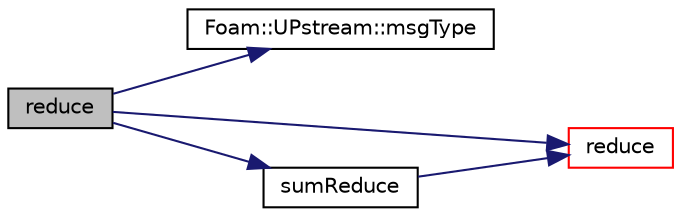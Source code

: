 digraph "reduce"
{
  bgcolor="transparent";
  edge [fontname="Helvetica",fontsize="10",labelfontname="Helvetica",labelfontsize="10"];
  node [fontname="Helvetica",fontsize="10",shape=record];
  rankdir="LR";
  Node33708 [label="reduce",height=0.2,width=0.4,color="black", fillcolor="grey75", style="filled", fontcolor="black"];
  Node33708 -> Node33709 [color="midnightblue",fontsize="10",style="solid",fontname="Helvetica"];
  Node33709 [label="Foam::UPstream::msgType",height=0.2,width=0.4,color="black",URL="$a27377.html#ae5b8fe6652f6320aa6c7f5c44b6f01b7",tooltip="Message tag of standard messages. "];
  Node33708 -> Node33710 [color="midnightblue",fontsize="10",style="solid",fontname="Helvetica"];
  Node33710 [label="reduce",height=0.2,width=0.4,color="red",URL="$a21851.html#a7ffd6af4acc2eb9ba72ee296b5ecda23"];
  Node33708 -> Node33729 [color="midnightblue",fontsize="10",style="solid",fontname="Helvetica"];
  Node33729 [label="sumReduce",height=0.2,width=0.4,color="black",URL="$a21851.html#af8f70664d4fba9af21b38ce1e5c2b97b"];
  Node33729 -> Node33710 [color="midnightblue",fontsize="10",style="solid",fontname="Helvetica"];
}
